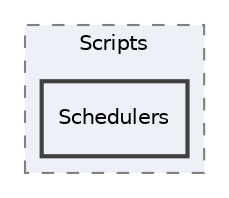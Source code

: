 digraph "Editor/UniRx/Scripts/Schedulers"
{
 // LATEX_PDF_SIZE
  edge [fontname="Helvetica",fontsize="10",labelfontname="Helvetica",labelfontsize="10"];
  node [fontname="Helvetica",fontsize="10",shape=record];
  compound=true
  subgraph clusterdir_78290d64b6a94e1392a62afc773d87b1 {
    graph [ bgcolor="#edf0f7", pencolor="grey50", style="filled,dashed,", label="Scripts", fontname="Helvetica", fontsize="10", URL="dir_78290d64b6a94e1392a62afc773d87b1.html"]
  dir_95b14d9c0f738e5f9f52747fbec01b00 [shape=box, label="Schedulers", style="filled,bold,", fillcolor="#edf0f7", color="grey25", URL="dir_95b14d9c0f738e5f9f52747fbec01b00.html"];
  }
}
